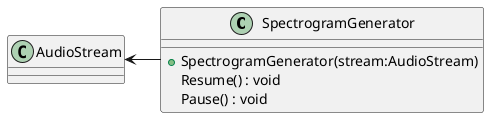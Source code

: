 @startuml
class SpectrogramGenerator {
    + SpectrogramGenerator(stream:AudioStream)
    Resume() : void
    Pause() : void
}
AudioStream <- SpectrogramGenerator
@enduml
